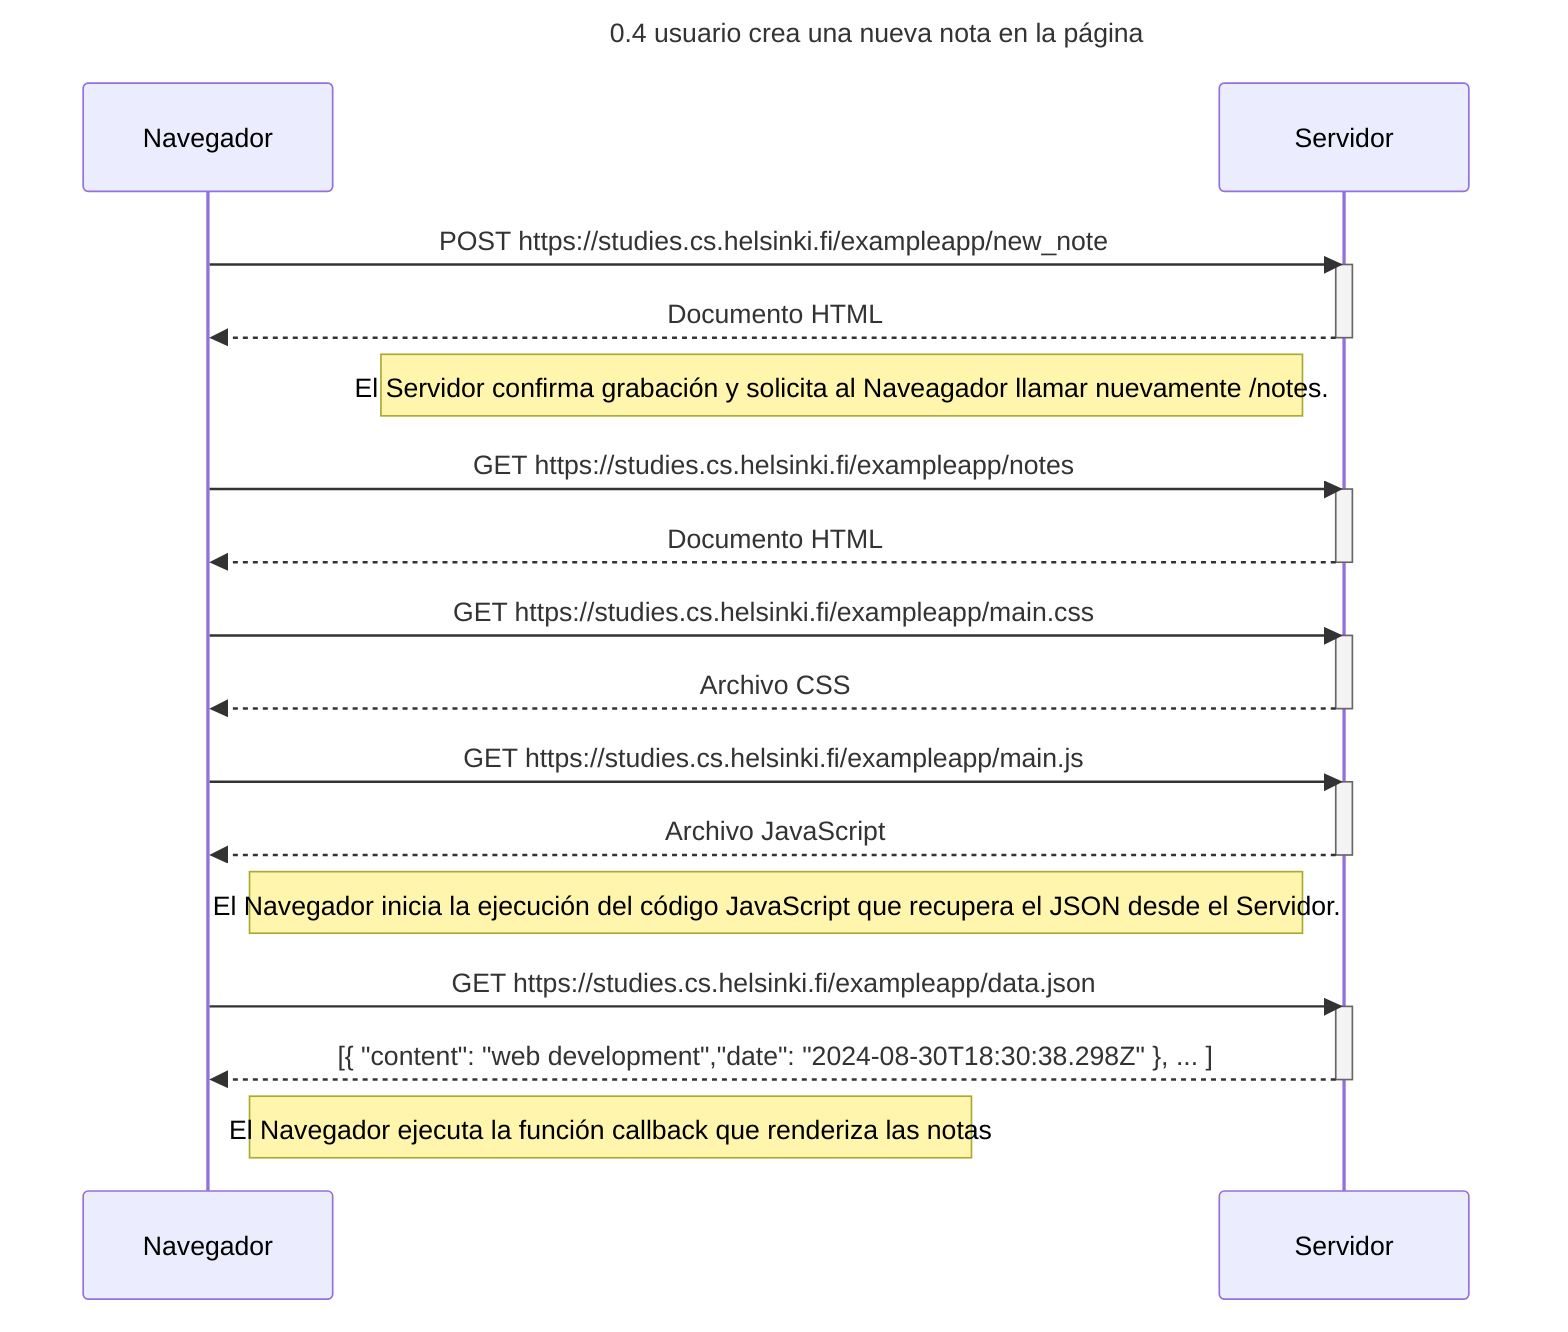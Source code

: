 sequenceDiagram
    title 0.4 usuario crea una nueva nota en la página

    participant Navegador
    participant Servidor

    Navegador->>Servidor: POST https://studies.cs.helsinki.fi/exampleapp/new_note
    activate Servidor
    Servidor-->>Navegador: Documento HTML
    deactivate Servidor

    Note left of Servidor: El Servidor confirma grabación y solicita al Naveagador llamar nuevamente /notes.

    Navegador->>Servidor: GET https://studies.cs.helsinki.fi/exampleapp/notes
    activate Servidor
    Servidor-->>Navegador: Documento HTML
    deactivate Servidor

    Navegador->>Servidor: GET https://studies.cs.helsinki.fi/exampleapp/main.css
    activate Servidor
    Servidor-->>Navegador: Archivo CSS
    deactivate Servidor

    Navegador->>Servidor: GET https://studies.cs.helsinki.fi/exampleapp/main.js
    activate Servidor
    Servidor-->>Navegador: Archivo JavaScript 
    deactivate Servidor

    Note right of Navegador: El Navegador inicia la ejecución del código JavaScript que recupera el JSON desde el Servidor.

    Navegador->>Servidor: GET https://studies.cs.helsinki.fi/exampleapp/data.json
    activate Servidor
    Servidor-->>Navegador: [{ "content": "web development","date": "2024-08-30T18:30:38.298Z" }, ... ]
    deactivate Servidor

    Note right of Navegador: El Navegador ejecuta la función callback que renderiza las notas